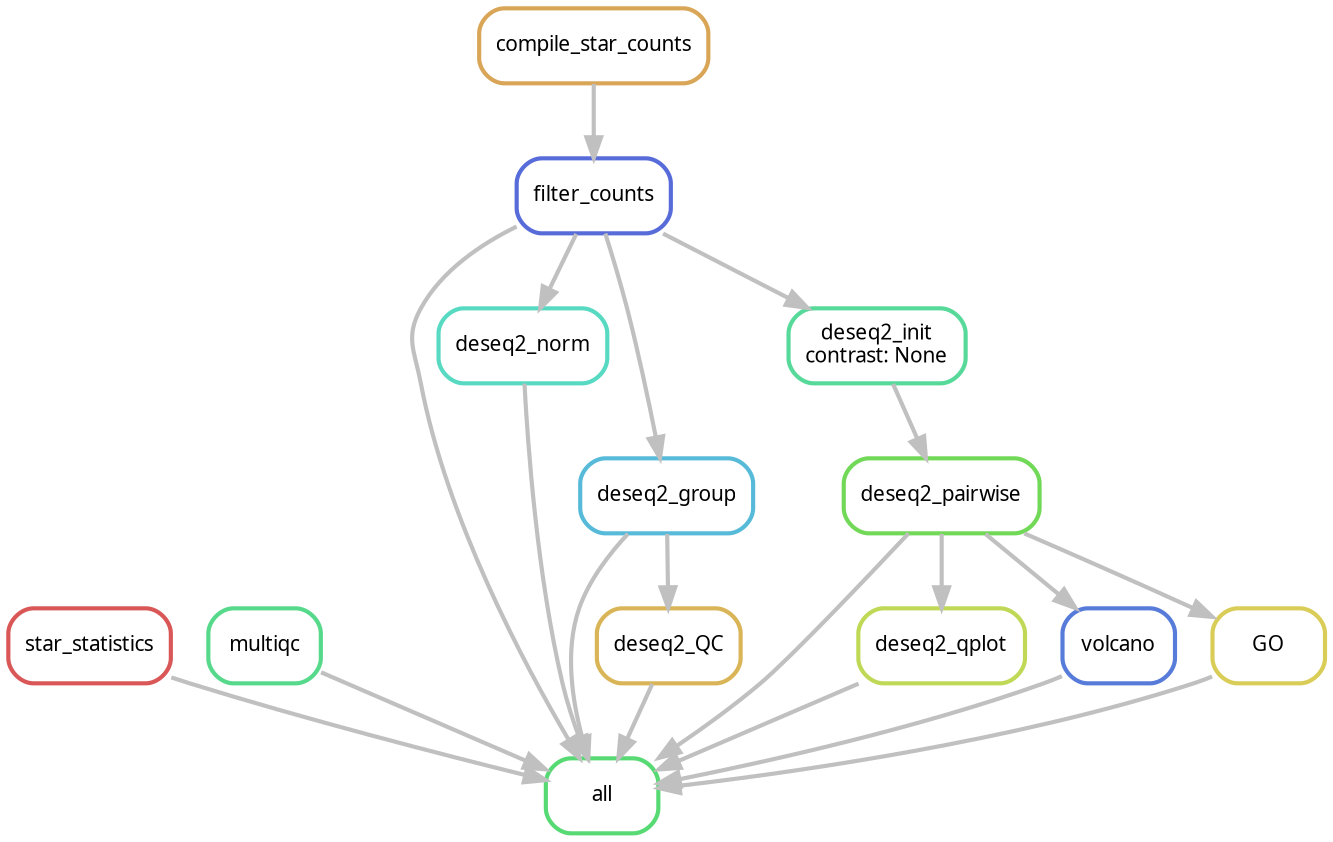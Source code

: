 digraph snakemake_dag {
    graph[bgcolor=white, margin=0];
    node[shape=box, style=rounded, fontname=sans,                 fontsize=10, penwidth=2];
    edge[penwidth=2, color=grey];
	0[label = "all", color = "0.37 0.6 0.85", style="rounded"];
	1[label = "star_statistics", color = "0.00 0.6 0.85", style="rounded"];
	2[label = "multiqc", color = "0.40 0.6 0.85", style="rounded"];
	3[label = "filter_counts", color = "0.64 0.6 0.85", style="rounded"];
	4[label = "compile_star_counts", color = "0.10 0.6 0.85", style="rounded"];
	5[label = "deseq2_norm", color = "0.47 0.6 0.85", style="rounded"];
	6[label = "deseq2_QC", color = "0.12 0.6 0.85", style="rounded"];
	7[label = "deseq2_group", color = "0.54 0.6 0.85", style="rounded"];
	8[label = "deseq2_pairwise", color = "0.30 0.6 0.85", style="rounded"];
	9[label = "deseq2_init\ncontrast: None", color = "0.42 0.6 0.85", style="rounded"];
	10[label = "deseq2_qplot", color = "0.20 0.6 0.85", style="rounded"];
	11[label = "volcano", color = "0.62 0.6 0.85", style="rounded"];
	12[label = "GO", color = "0.15 0.6 0.85", style="rounded"];
	1 -> 0
	2 -> 0
	3 -> 0
	5 -> 0
	6 -> 0
	7 -> 0
	8 -> 0
	10 -> 0
	11 -> 0
	12 -> 0
	4 -> 3
	3 -> 5
	7 -> 6
	3 -> 7
	9 -> 8
	3 -> 9
	8 -> 10
	8 -> 11
	8 -> 12
}            
